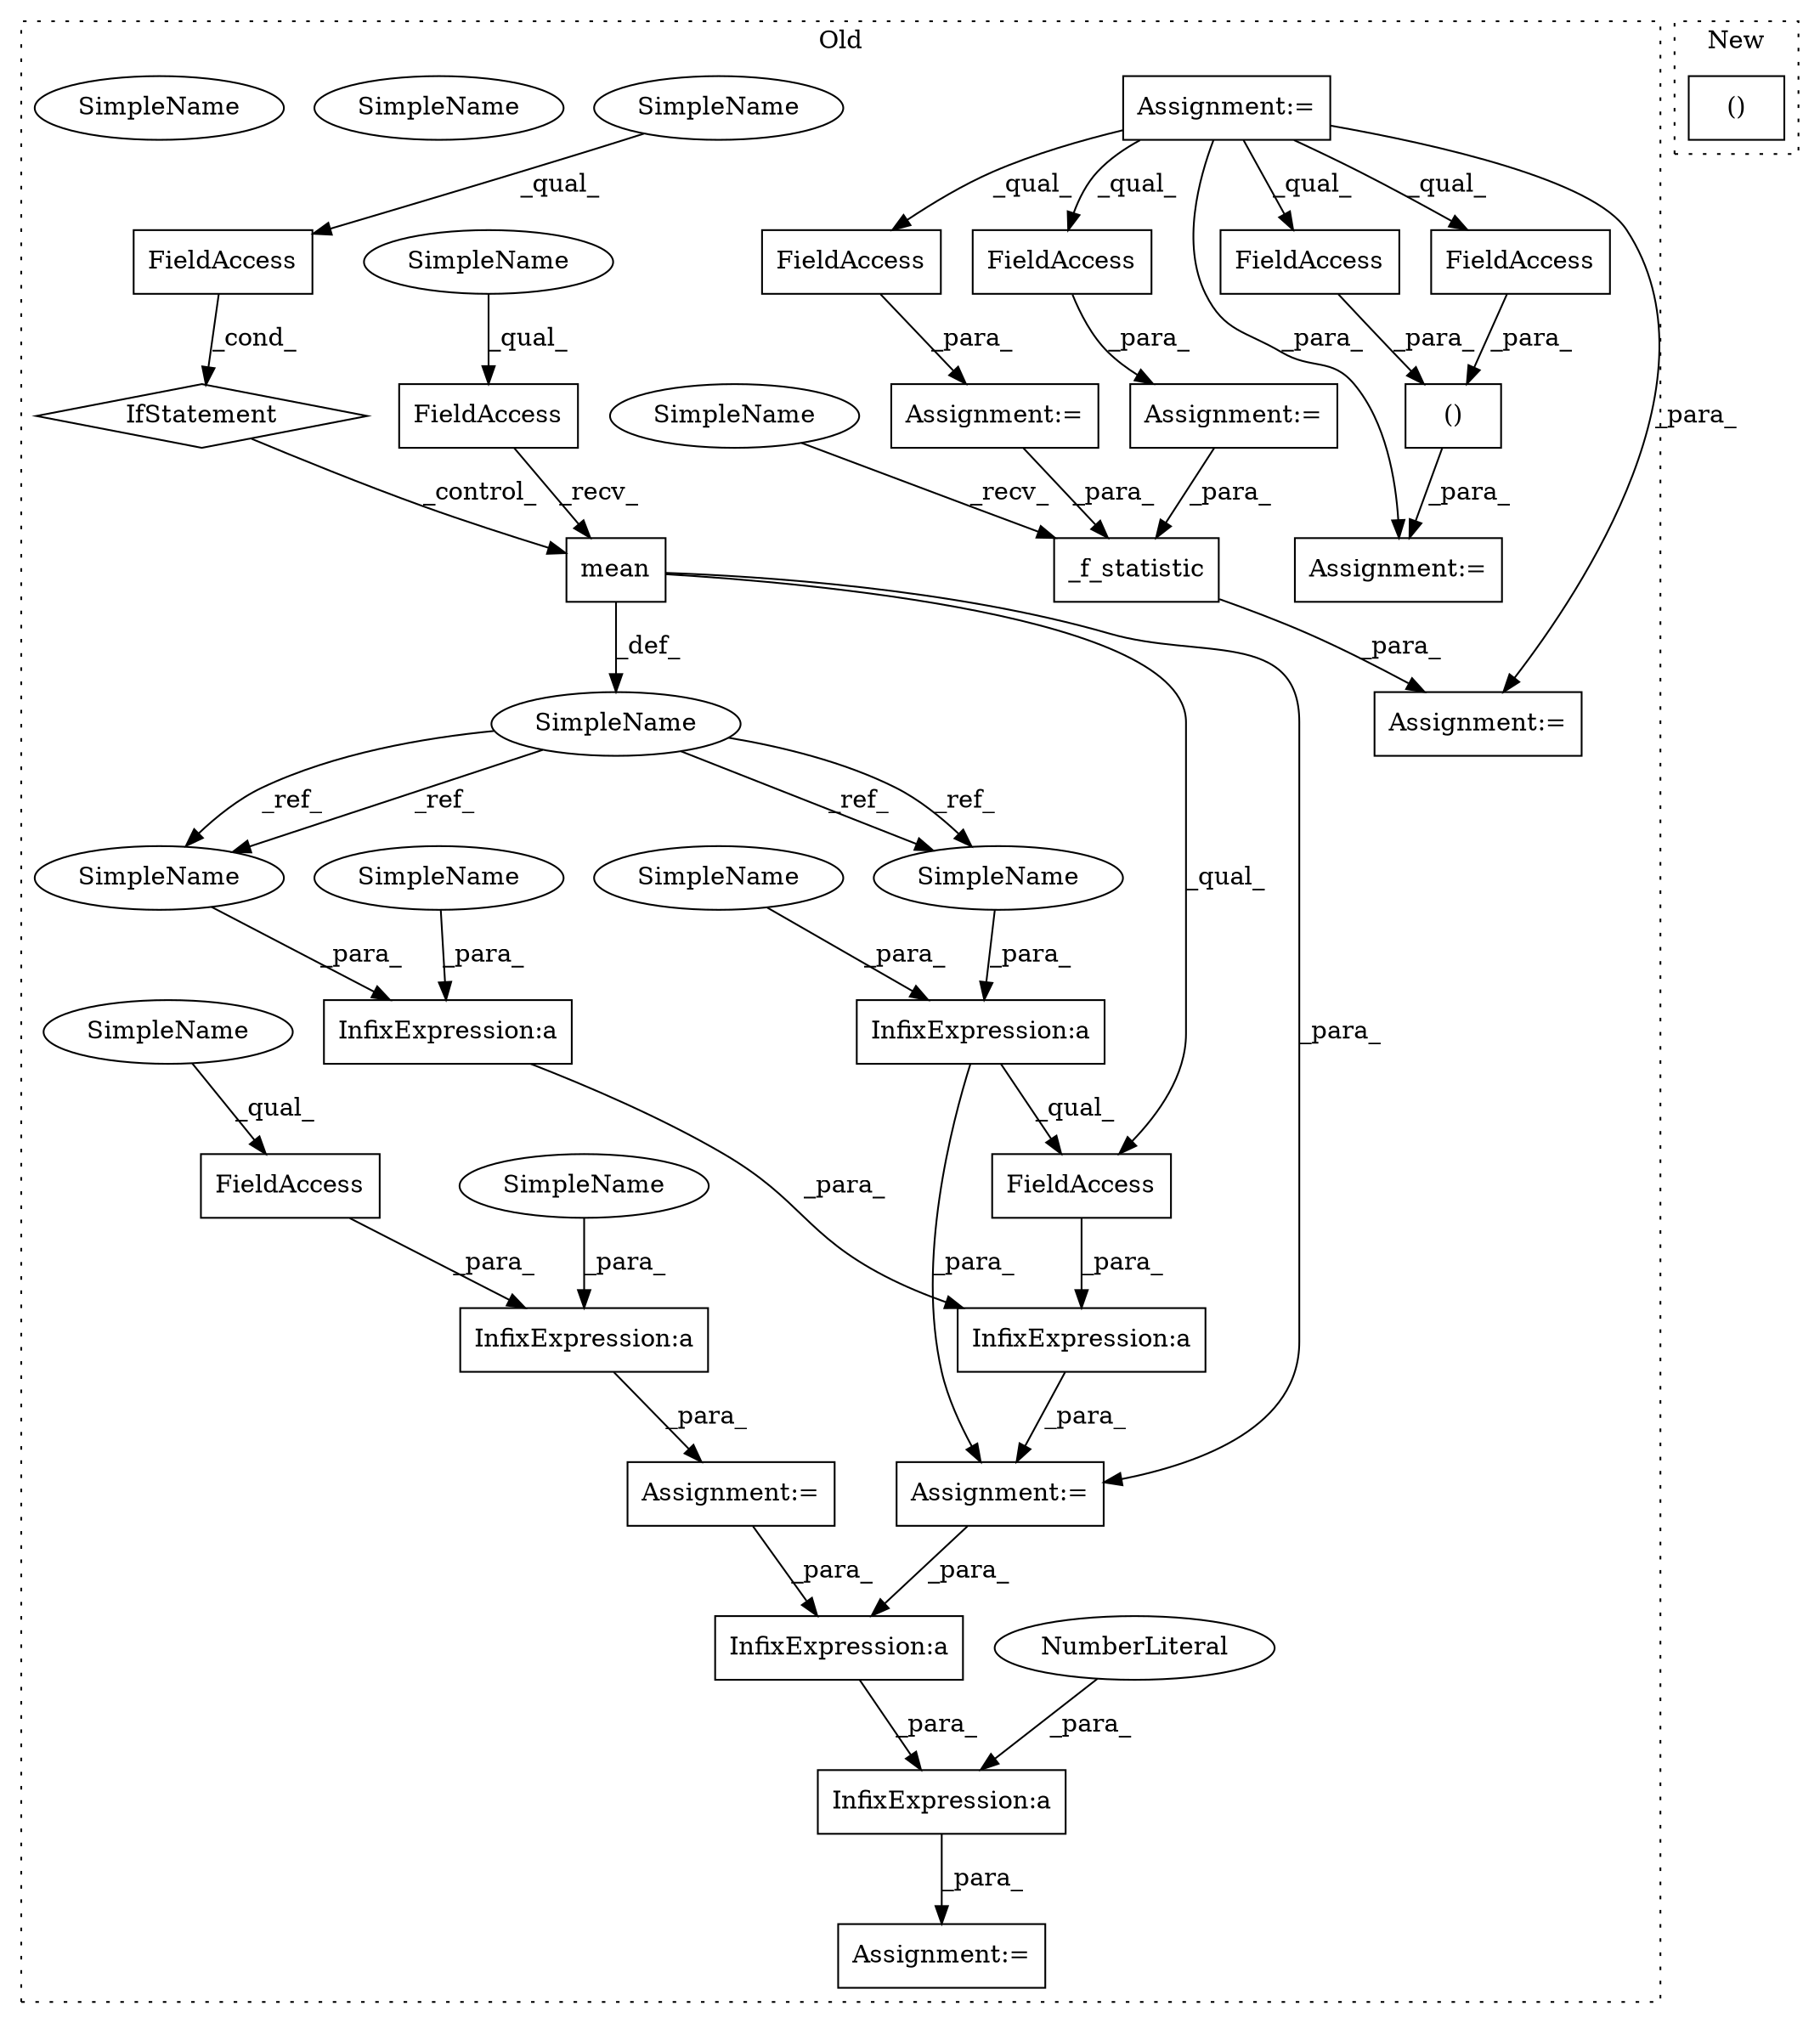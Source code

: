 digraph G {
subgraph cluster0 {
1 [label="_f_statistic" a="32" s="4343,4377" l="13,1" shape="box"];
3 [label="FieldAccess" a="22" s="4176" l="17" shape="box"];
4 [label="FieldAccess" a="22" s="4196" l="10" shape="box"];
5 [label="mean" a="32" s="4207" l="6" shape="box"];
6 [label="InfixExpression:a" a="27" s="4298" l="3" shape="box"];
7 [label="InfixExpression:a" a="27" s="4242" l="3" shape="box"];
8 [label="InfixExpression:a" a="27" s="4313" l="3" shape="box"];
9 [label="InfixExpression:a" a="27" s="4280" l="3" shape="box"];
10 [label="InfixExpression:a" a="27" s="4267" l="3" shape="box"];
11 [label="InfixExpression:a" a="27" s="4275" l="3" shape="box"];
12 [label="NumberLiteral" a="34" s="4297" l="1" shape="ellipse"];
13 [label="FieldAccess" a="22" s="4237" l="5" shape="box"];
14 [label="FieldAccess" a="22" s="4265" l="10" shape="box"];
15 [label="IfStatement" a="25" s="4193" l="3" shape="diamond"];
16 [label="SimpleName" a="42" s="4172" l="2" shape="ellipse"];
17 [label="Assignment:=" a="7" s="3696" l="10" shape="box"];
18 [label="()" a="106" s="4085" l="51" shape="box"];
19 [label="FieldAccess" a="22" s="4114" l="22" shape="box"];
20 [label="FieldAccess" a="22" s="4085" l="16" shape="box"];
21 [label="FieldAccess" a="22" s="4024" l="20" shape="box"];
22 [label="FieldAccess" a="22" s="3990" l="17" shape="box"];
23 [label="Assignment:=" a="7" s="3989" l="1" shape="box"];
24 [label="Assignment:=" a="7" s="4023" l="1" shape="box"];
25 [label="Assignment:=" a="7" s="4295" l="1" shape="box"];
26 [label="Assignment:=" a="7" s="4078" l="7" shape="box"];
27 [label="Assignment:=" a="7" s="4337" l="1" shape="box"];
28 [label="Assignment:=" a="7" s="4263" l="1" shape="box"];
29 [label="Assignment:=" a="7" s="4235" l="1" shape="box"];
30 [label="SimpleName" a="42" s="4176" l="4" shape="ellipse"];
31 [label="SimpleName" a="42" s="4338" l="4" shape="ellipse"];
32 [label="SimpleName" a="42" s="4196" l="4" shape="ellipse"];
33 [label="SimpleName" a="42" s="4270" l="2" shape="ellipse"];
34 [label="SimpleName" a="42" s="4283" l="2" shape="ellipse"];
35 [label="SimpleName" a="42" s="4266" l="1" shape="ellipse"];
36 [label="SimpleName" a="42" s="4279" l="1" shape="ellipse"];
37 [label="SimpleName" a="42" s="4245" l="3" shape="ellipse"];
38 [label="SimpleName" a="42" s="4237" l="3" shape="ellipse"];
39 [label="SimpleName" a="42" s="4270" l="2" shape="ellipse"];
40 [label="SimpleName" a="42" s="4283" l="2" shape="ellipse"];
label = "Old";
style="dotted";
}
subgraph cluster1 {
2 [label="()" a="106" s="3843" l="133" shape="box"];
label = "New";
style="dotted";
}
1 -> 27 [label="_para_"];
3 -> 15 [label="_cond_"];
4 -> 5 [label="_recv_"];
5 -> 14 [label="_qual_"];
5 -> 28 [label="_para_"];
5 -> 16 [label="_def_"];
6 -> 25 [label="_para_"];
7 -> 29 [label="_para_"];
8 -> 6 [label="_para_"];
9 -> 11 [label="_para_"];
10 -> 28 [label="_para_"];
10 -> 14 [label="_qual_"];
11 -> 28 [label="_para_"];
12 -> 6 [label="_para_"];
13 -> 7 [label="_para_"];
14 -> 11 [label="_para_"];
15 -> 5 [label="_control_"];
16 -> 39 [label="_ref_"];
16 -> 40 [label="_ref_"];
16 -> 39 [label="_ref_"];
16 -> 40 [label="_ref_"];
17 -> 20 [label="_qual_"];
17 -> 19 [label="_qual_"];
17 -> 26 [label="_para_"];
17 -> 27 [label="_para_"];
17 -> 22 [label="_qual_"];
17 -> 21 [label="_qual_"];
18 -> 26 [label="_para_"];
19 -> 18 [label="_para_"];
20 -> 18 [label="_para_"];
21 -> 24 [label="_para_"];
22 -> 23 [label="_para_"];
23 -> 1 [label="_para_"];
24 -> 1 [label="_para_"];
28 -> 8 [label="_para_"];
29 -> 8 [label="_para_"];
30 -> 3 [label="_qual_"];
31 -> 1 [label="_recv_"];
32 -> 4 [label="_qual_"];
35 -> 10 [label="_para_"];
36 -> 9 [label="_para_"];
37 -> 7 [label="_para_"];
38 -> 13 [label="_qual_"];
39 -> 10 [label="_para_"];
40 -> 9 [label="_para_"];
}